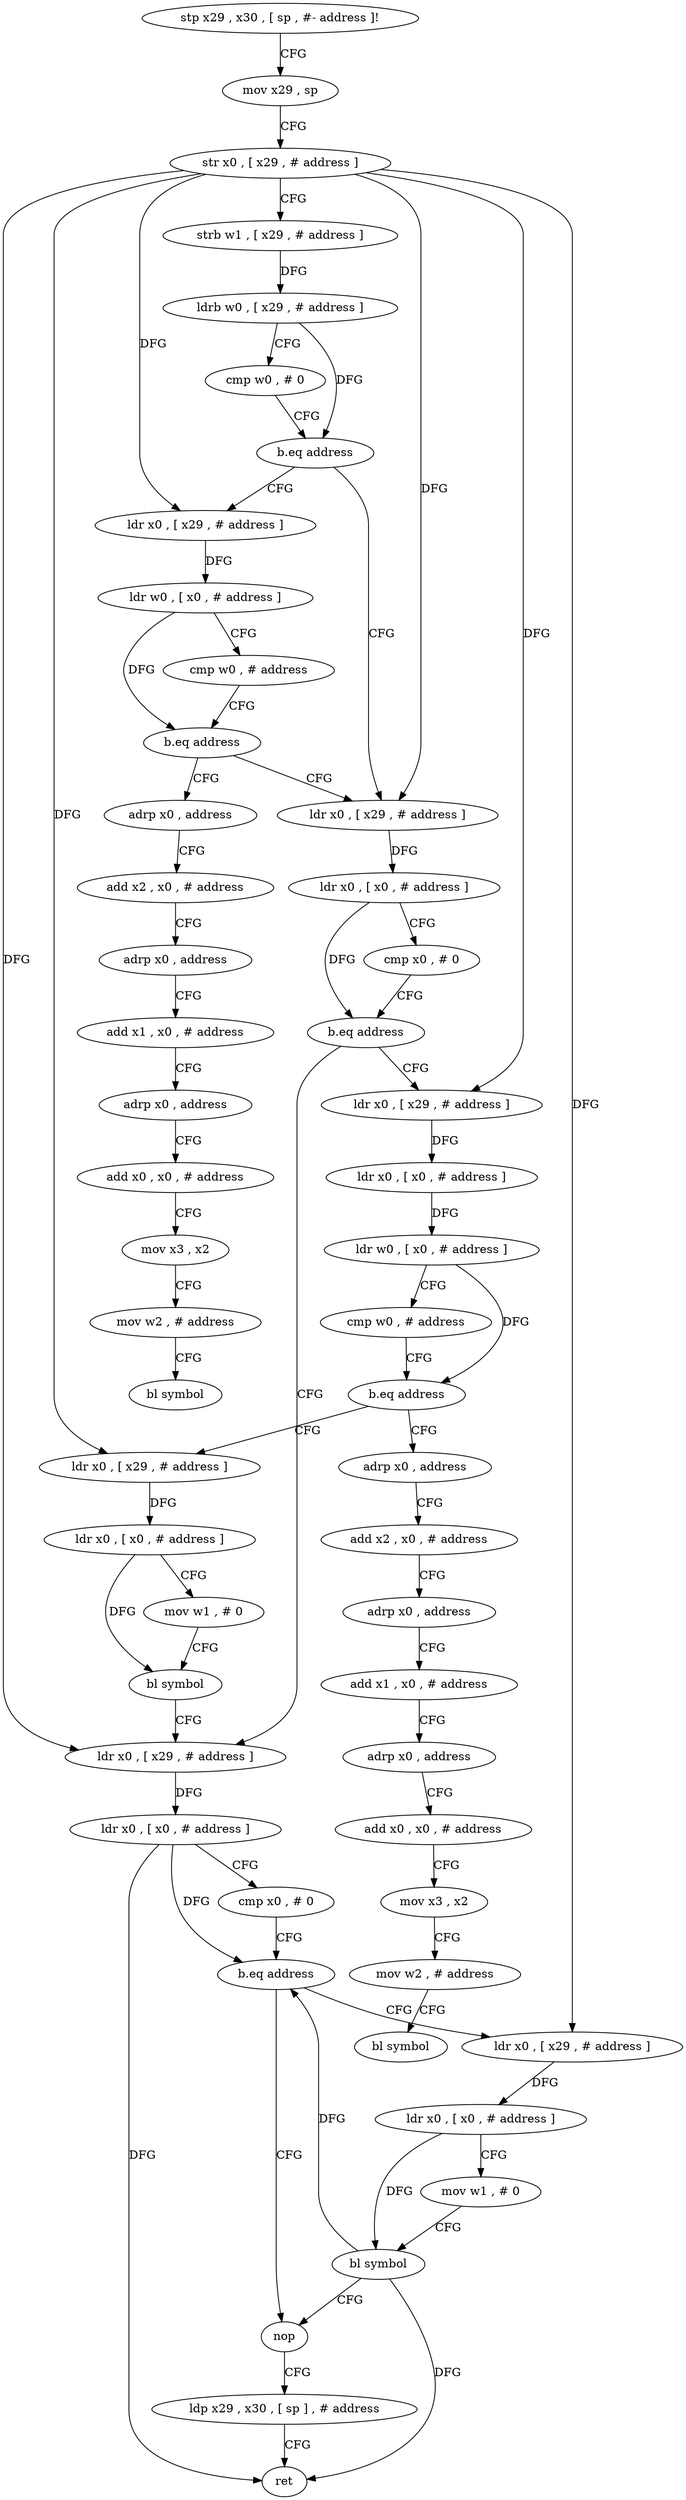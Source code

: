 digraph "func" {
"4235872" [label = "stp x29 , x30 , [ sp , #- address ]!" ]
"4235876" [label = "mov x29 , sp" ]
"4235880" [label = "str x0 , [ x29 , # address ]" ]
"4235884" [label = "strb w1 , [ x29 , # address ]" ]
"4235888" [label = "ldrb w0 , [ x29 , # address ]" ]
"4235892" [label = "cmp w0 , # 0" ]
"4235896" [label = "b.eq address" ]
"4235952" [label = "ldr x0 , [ x29 , # address ]" ]
"4235900" [label = "ldr x0 , [ x29 , # address ]" ]
"4235956" [label = "ldr x0 , [ x0 , # address ]" ]
"4235960" [label = "cmp x0 , # 0" ]
"4235964" [label = "b.eq address" ]
"4236040" [label = "ldr x0 , [ x29 , # address ]" ]
"4235968" [label = "ldr x0 , [ x29 , # address ]" ]
"4235904" [label = "ldr w0 , [ x0 , # address ]" ]
"4235908" [label = "cmp w0 , # address" ]
"4235912" [label = "b.eq address" ]
"4235916" [label = "adrp x0 , address" ]
"4236044" [label = "ldr x0 , [ x0 , # address ]" ]
"4236048" [label = "cmp x0 , # 0" ]
"4236052" [label = "b.eq address" ]
"4236072" [label = "nop" ]
"4236056" [label = "ldr x0 , [ x29 , # address ]" ]
"4235972" [label = "ldr x0 , [ x0 , # address ]" ]
"4235976" [label = "ldr w0 , [ x0 , # address ]" ]
"4235980" [label = "cmp w0 , # address" ]
"4235984" [label = "b.eq address" ]
"4236024" [label = "ldr x0 , [ x29 , # address ]" ]
"4235988" [label = "adrp x0 , address" ]
"4235920" [label = "add x2 , x0 , # address" ]
"4235924" [label = "adrp x0 , address" ]
"4235928" [label = "add x1 , x0 , # address" ]
"4235932" [label = "adrp x0 , address" ]
"4235936" [label = "add x0 , x0 , # address" ]
"4235940" [label = "mov x3 , x2" ]
"4235944" [label = "mov w2 , # address" ]
"4235948" [label = "bl symbol" ]
"4236076" [label = "ldp x29 , x30 , [ sp ] , # address" ]
"4236080" [label = "ret" ]
"4236060" [label = "ldr x0 , [ x0 , # address ]" ]
"4236064" [label = "mov w1 , # 0" ]
"4236068" [label = "bl symbol" ]
"4236028" [label = "ldr x0 , [ x0 , # address ]" ]
"4236032" [label = "mov w1 , # 0" ]
"4236036" [label = "bl symbol" ]
"4235992" [label = "add x2 , x0 , # address" ]
"4235996" [label = "adrp x0 , address" ]
"4236000" [label = "add x1 , x0 , # address" ]
"4236004" [label = "adrp x0 , address" ]
"4236008" [label = "add x0 , x0 , # address" ]
"4236012" [label = "mov x3 , x2" ]
"4236016" [label = "mov w2 , # address" ]
"4236020" [label = "bl symbol" ]
"4235872" -> "4235876" [ label = "CFG" ]
"4235876" -> "4235880" [ label = "CFG" ]
"4235880" -> "4235884" [ label = "CFG" ]
"4235880" -> "4235952" [ label = "DFG" ]
"4235880" -> "4235900" [ label = "DFG" ]
"4235880" -> "4236040" [ label = "DFG" ]
"4235880" -> "4235968" [ label = "DFG" ]
"4235880" -> "4236056" [ label = "DFG" ]
"4235880" -> "4236024" [ label = "DFG" ]
"4235884" -> "4235888" [ label = "DFG" ]
"4235888" -> "4235892" [ label = "CFG" ]
"4235888" -> "4235896" [ label = "DFG" ]
"4235892" -> "4235896" [ label = "CFG" ]
"4235896" -> "4235952" [ label = "CFG" ]
"4235896" -> "4235900" [ label = "CFG" ]
"4235952" -> "4235956" [ label = "DFG" ]
"4235900" -> "4235904" [ label = "DFG" ]
"4235956" -> "4235960" [ label = "CFG" ]
"4235956" -> "4235964" [ label = "DFG" ]
"4235960" -> "4235964" [ label = "CFG" ]
"4235964" -> "4236040" [ label = "CFG" ]
"4235964" -> "4235968" [ label = "CFG" ]
"4236040" -> "4236044" [ label = "DFG" ]
"4235968" -> "4235972" [ label = "DFG" ]
"4235904" -> "4235908" [ label = "CFG" ]
"4235904" -> "4235912" [ label = "DFG" ]
"4235908" -> "4235912" [ label = "CFG" ]
"4235912" -> "4235952" [ label = "CFG" ]
"4235912" -> "4235916" [ label = "CFG" ]
"4235916" -> "4235920" [ label = "CFG" ]
"4236044" -> "4236048" [ label = "CFG" ]
"4236044" -> "4236052" [ label = "DFG" ]
"4236044" -> "4236080" [ label = "DFG" ]
"4236048" -> "4236052" [ label = "CFG" ]
"4236052" -> "4236072" [ label = "CFG" ]
"4236052" -> "4236056" [ label = "CFG" ]
"4236072" -> "4236076" [ label = "CFG" ]
"4236056" -> "4236060" [ label = "DFG" ]
"4235972" -> "4235976" [ label = "DFG" ]
"4235976" -> "4235980" [ label = "CFG" ]
"4235976" -> "4235984" [ label = "DFG" ]
"4235980" -> "4235984" [ label = "CFG" ]
"4235984" -> "4236024" [ label = "CFG" ]
"4235984" -> "4235988" [ label = "CFG" ]
"4236024" -> "4236028" [ label = "DFG" ]
"4235988" -> "4235992" [ label = "CFG" ]
"4235920" -> "4235924" [ label = "CFG" ]
"4235924" -> "4235928" [ label = "CFG" ]
"4235928" -> "4235932" [ label = "CFG" ]
"4235932" -> "4235936" [ label = "CFG" ]
"4235936" -> "4235940" [ label = "CFG" ]
"4235940" -> "4235944" [ label = "CFG" ]
"4235944" -> "4235948" [ label = "CFG" ]
"4236076" -> "4236080" [ label = "CFG" ]
"4236060" -> "4236064" [ label = "CFG" ]
"4236060" -> "4236068" [ label = "DFG" ]
"4236064" -> "4236068" [ label = "CFG" ]
"4236068" -> "4236072" [ label = "CFG" ]
"4236068" -> "4236052" [ label = "DFG" ]
"4236068" -> "4236080" [ label = "DFG" ]
"4236028" -> "4236032" [ label = "CFG" ]
"4236028" -> "4236036" [ label = "DFG" ]
"4236032" -> "4236036" [ label = "CFG" ]
"4236036" -> "4236040" [ label = "CFG" ]
"4235992" -> "4235996" [ label = "CFG" ]
"4235996" -> "4236000" [ label = "CFG" ]
"4236000" -> "4236004" [ label = "CFG" ]
"4236004" -> "4236008" [ label = "CFG" ]
"4236008" -> "4236012" [ label = "CFG" ]
"4236012" -> "4236016" [ label = "CFG" ]
"4236016" -> "4236020" [ label = "CFG" ]
}
